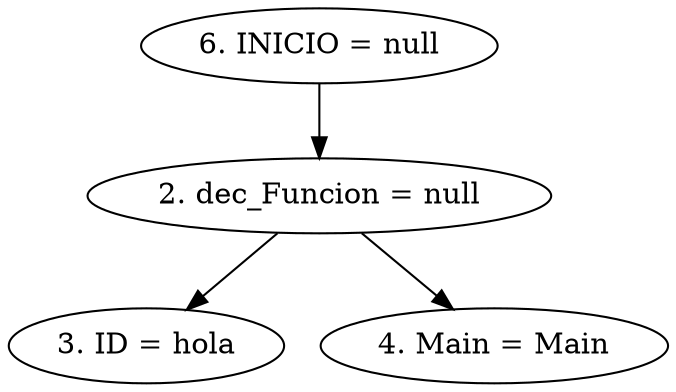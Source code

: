 digraph G {
"6. INICIO = null"->"2. dec_Funcion = null"
"2. dec_Funcion = null"->"3. ID = hola"
"2. dec_Funcion = null"->"4. Main = Main"


}

